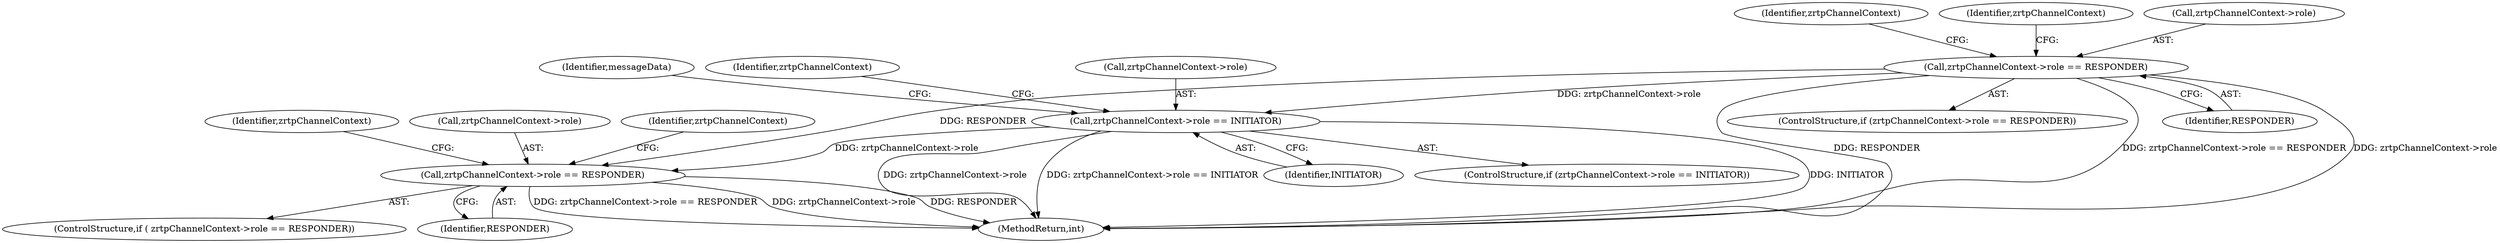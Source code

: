 digraph "0_bzrtp_bbb1e6e2f467ee4bd7b9a8c800e4f07343d7d99b@pointer" {
"1001309" [label="(Call,zrtpChannelContext->role == RESPONDER)"];
"1001341" [label="(Call,zrtpChannelContext->role == INITIATOR)"];
"1001480" [label="(Call,zrtpChannelContext->role == RESPONDER)"];
"1001373" [label="(Identifier,messageData)"];
"1001341" [label="(Call,zrtpChannelContext->role == INITIATOR)"];
"1001484" [label="(Identifier,RESPONDER)"];
"1001351" [label="(Identifier,zrtpChannelContext)"];
"1001579" [label="(Identifier,zrtpChannelContext)"];
"1001319" [label="(Identifier,zrtpChannelContext)"];
"1001343" [label="(Identifier,zrtpChannelContext)"];
"1001480" [label="(Call,zrtpChannelContext->role == RESPONDER)"];
"1001310" [label="(Call,zrtpChannelContext->role)"];
"1001345" [label="(Identifier,INITIATOR)"];
"1001481" [label="(Call,zrtpChannelContext->role)"];
"1001309" [label="(Call,zrtpChannelContext->role == RESPONDER)"];
"1001493" [label="(Identifier,zrtpChannelContext)"];
"1001308" [label="(ControlStructure,if (zrtpChannelContext->role == RESPONDER))"];
"1001966" [label="(MethodReturn,int)"];
"1001340" [label="(ControlStructure,if (zrtpChannelContext->role == INITIATOR))"];
"1001342" [label="(Call,zrtpChannelContext->role)"];
"1001479" [label="(ControlStructure,if ( zrtpChannelContext->role == RESPONDER))"];
"1001313" [label="(Identifier,RESPONDER)"];
"1001309" -> "1001308"  [label="AST: "];
"1001309" -> "1001313"  [label="CFG: "];
"1001310" -> "1001309"  [label="AST: "];
"1001313" -> "1001309"  [label="AST: "];
"1001319" -> "1001309"  [label="CFG: "];
"1001343" -> "1001309"  [label="CFG: "];
"1001309" -> "1001966"  [label="DDG: RESPONDER"];
"1001309" -> "1001966"  [label="DDG: zrtpChannelContext->role == RESPONDER"];
"1001309" -> "1001966"  [label="DDG: zrtpChannelContext->role"];
"1001309" -> "1001341"  [label="DDG: zrtpChannelContext->role"];
"1001309" -> "1001480"  [label="DDG: RESPONDER"];
"1001341" -> "1001340"  [label="AST: "];
"1001341" -> "1001345"  [label="CFG: "];
"1001342" -> "1001341"  [label="AST: "];
"1001345" -> "1001341"  [label="AST: "];
"1001351" -> "1001341"  [label="CFG: "];
"1001373" -> "1001341"  [label="CFG: "];
"1001341" -> "1001966"  [label="DDG: zrtpChannelContext->role"];
"1001341" -> "1001966"  [label="DDG: zrtpChannelContext->role == INITIATOR"];
"1001341" -> "1001966"  [label="DDG: INITIATOR"];
"1001341" -> "1001480"  [label="DDG: zrtpChannelContext->role"];
"1001480" -> "1001479"  [label="AST: "];
"1001480" -> "1001484"  [label="CFG: "];
"1001481" -> "1001480"  [label="AST: "];
"1001484" -> "1001480"  [label="AST: "];
"1001493" -> "1001480"  [label="CFG: "];
"1001579" -> "1001480"  [label="CFG: "];
"1001480" -> "1001966"  [label="DDG: zrtpChannelContext->role == RESPONDER"];
"1001480" -> "1001966"  [label="DDG: zrtpChannelContext->role"];
"1001480" -> "1001966"  [label="DDG: RESPONDER"];
}
